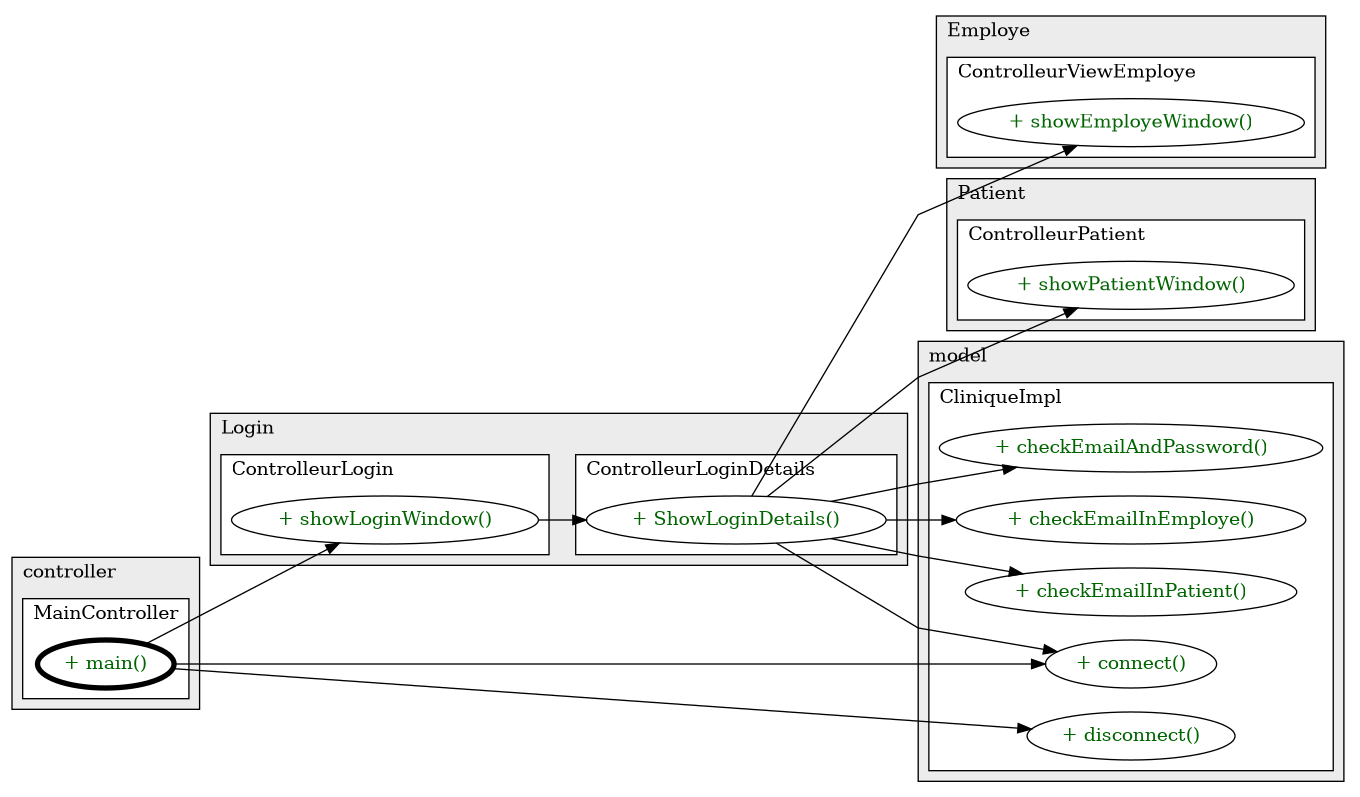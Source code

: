 @startuml

/' diagram meta data start
config=CallConfiguration;
{
  "rootMethod": "controller.MainController#main(String[])",
  "projectClassification": {
    "searchMode": "OpenProject", // OpenProject, AllProjects
    "includedProjects": "",
    "pathEndKeywords": "*.impl",
    "isClientPath": "",
    "isClientName": "",
    "isTestPath": "",
    "isTestName": "",
    "isMappingPath": "",
    "isMappingName": "",
    "isDataAccessPath": "",
    "isDataAccessName": "",
    "isDataStructurePath": "",
    "isDataStructureName": "",
    "isInterfaceStructuresPath": "",
    "isInterfaceStructuresName": "",
    "isEntryPointPath": "",
    "isEntryPointName": "",
    "treatFinalFieldsAsMandatory": false
  },
  "graphRestriction": {
    "classPackageExcludeFilter": "",
    "classPackageIncludeFilter": "",
    "classNameExcludeFilter": "",
    "classNameIncludeFilter": "",
    "methodNameExcludeFilter": "",
    "methodNameIncludeFilter": "",
    "removeByInheritance": "", // inheritance/annotation based filtering is done in a second step
    "removeByAnnotation": "",
    "removeByClassPackage": "", // cleanup the graph after inheritance/annotation based filtering is done
    "removeByClassName": "",
    "cutMappings": false,
    "cutEnum": true,
    "cutTests": true,
    "cutClient": true,
    "cutDataAccess": true,
    "cutInterfaceStructures": true,
    "cutDataStructures": true,
    "cutGetterAndSetter": true,
    "cutConstructors": true
  },
  "graphTraversal": {
    "forwardDepth": 3,
    "backwardDepth": 3,
    "classPackageExcludeFilter": "",
    "classPackageIncludeFilter": "",
    "classNameExcludeFilter": "",
    "classNameIncludeFilter": "",
    "methodNameExcludeFilter": "",
    "methodNameIncludeFilter": "",
    "hideMappings": false,
    "hideDataStructures": false,
    "hidePrivateMethods": true,
    "hideInterfaceCalls": true, // indirection: implementation -> interface (is hidden) -> implementation
    "onlyShowApplicationEntryPoints": false, // root node is included
    "useMethodCallsForStructureDiagram": "ForwardOnly" // ForwardOnly, BothDirections, No
  },
  "details": {
    "aggregation": "GroupByClass", // ByClass, GroupByClass, None
    "showMethodParametersTypes": false,
    "showMethodParametersNames": false,
    "showMethodReturnType": false,
    "showPackageLevels": 2,
    "showCallOrder": false,
    "edgeMode": "MethodsOnly", // TypesOnly, MethodsOnly, TypesAndMethods, MethodsAndDirectTypeUsage
    "showDetailedClassStructure": false
  },
  "rootClass": "controller.MainController",
  "extensionCallbackMethod": "" // qualified.class.name#methodName - signature: public static String method(String)
}
diagram meta data end '/



digraph g {
    rankdir="LR"
    splines=polyline
    

'nodes 
subgraph cluster_104069929 { 
   	label=model
	labeljust=l
	fillcolor="#ececec"
	style=filled
   
   subgraph cluster_549335029 { 
   	label=CliniqueImpl
	labeljust=l
	fillcolor=white
	style=filled
   
   CliniqueImpl104069929XXXcheckEmailAndPassword2013066710[
	label="+ checkEmailAndPassword()"
	style=filled
	fillcolor=white
	tooltip="CliniqueImpl

null"
	fontcolor=darkgreen
];

CliniqueImpl104069929XXXcheckEmailInEmploye1808118735[
	label="+ checkEmailInEmploye()"
	style=filled
	fillcolor=white
	tooltip="CliniqueImpl

null"
	fontcolor=darkgreen
];

CliniqueImpl104069929XXXcheckEmailInPatient1808118735[
	label="+ checkEmailInPatient()"
	style=filled
	fillcolor=white
	tooltip="CliniqueImpl

null"
	fontcolor=darkgreen
];

CliniqueImpl104069929XXXconnect0[
	label="+ connect()"
	style=filled
	fillcolor=white
	tooltip="CliniqueImpl

null"
	fontcolor=darkgreen
];

CliniqueImpl104069929XXXdisconnect0[
	label="+ disconnect()"
	style=filled
	fillcolor=white
	tooltip="CliniqueImpl

null"
	fontcolor=darkgreen
];
} 
} 

subgraph cluster_40584311 { 
   	label=Employe
	labeljust=l
	fillcolor="#ececec"
	style=filled
   
   subgraph cluster_515051640 { 
   	label=ControlleurViewEmploye
	labeljust=l
	fillcolor=white
	style=filled
   
   ControlleurViewEmploye981443547XXXshowEmployeWindow0[
	label="+ showEmployeWindow()"
	style=filled
	fillcolor=white
	tooltip="ControlleurViewEmploye

null"
	fontcolor=darkgreen
];
} 
} 

subgraph cluster_637428636 { 
   	label=controller
	labeljust=l
	fillcolor="#ececec"
	style=filled
   
   subgraph cluster_1873577703 { 
   	label=MainController
	labeljust=l
	fillcolor=white
	style=filled
   
   MainController637428636XXXmain1859653459[
	label="+ main()"
	style=filled
	fillcolor=white
	tooltip="MainController

null"
	penwidth=4
	fontcolor=darkgreen
];
} 
} 

subgraph cluster_73596745 { 
   	label=Login
	labeljust=l
	fillcolor="#ececec"
	style=filled
   
   subgraph cluster_212844845 { 
   	label=ControlleurLogin
	labeljust=l
	fillcolor=white
	style=filled
   
   ControlleurLogin946460041XXXshowLoginWindow0[
	label="+ showLoginWindow()"
	style=filled
	fillcolor=white
	tooltip="ControlleurLogin

null"
	fontcolor=darkgreen
];
} 

subgraph cluster_437547947 { 
   	label=ControlleurLoginDetails
	labeljust=l
	fillcolor=white
	style=filled
   
   ControlleurLoginDetails946460041XXXShowLoginDetails0[
	label="+ ShowLoginDetails()"
	style=filled
	fillcolor=white
	tooltip="ControlleurLoginDetails

null"
	fontcolor=darkgreen
];
} 
} 

subgraph cluster_873235173 { 
   	label=Patient
	labeljust=l
	fillcolor="#ececec"
	style=filled
   
   subgraph cluster_1447190061 { 
   	label=ControlleurPatient
	labeljust=l
	fillcolor=white
	style=filled
   
   ControlleurPatient148792685XXXshowPatientWindow0[
	label="+ showPatientWindow()"
	style=filled
	fillcolor=white
	tooltip="ControlleurPatient

null"
	fontcolor=darkgreen
];
} 
} 

'edges    
ControlleurLogin946460041XXXshowLoginWindow0 -> ControlleurLoginDetails946460041XXXShowLoginDetails0;
ControlleurLoginDetails946460041XXXShowLoginDetails0 -> CliniqueImpl104069929XXXcheckEmailAndPassword2013066710;
ControlleurLoginDetails946460041XXXShowLoginDetails0 -> CliniqueImpl104069929XXXcheckEmailInEmploye1808118735;
ControlleurLoginDetails946460041XXXShowLoginDetails0 -> CliniqueImpl104069929XXXcheckEmailInPatient1808118735;
ControlleurLoginDetails946460041XXXShowLoginDetails0 -> CliniqueImpl104069929XXXconnect0;
ControlleurLoginDetails946460041XXXShowLoginDetails0 -> ControlleurPatient148792685XXXshowPatientWindow0;
ControlleurLoginDetails946460041XXXShowLoginDetails0 -> ControlleurViewEmploye981443547XXXshowEmployeWindow0;
MainController637428636XXXmain1859653459 -> CliniqueImpl104069929XXXconnect0;
MainController637428636XXXmain1859653459 -> CliniqueImpl104069929XXXdisconnect0;
MainController637428636XXXmain1859653459 -> ControlleurLogin946460041XXXshowLoginWindow0;
    
}
@enduml